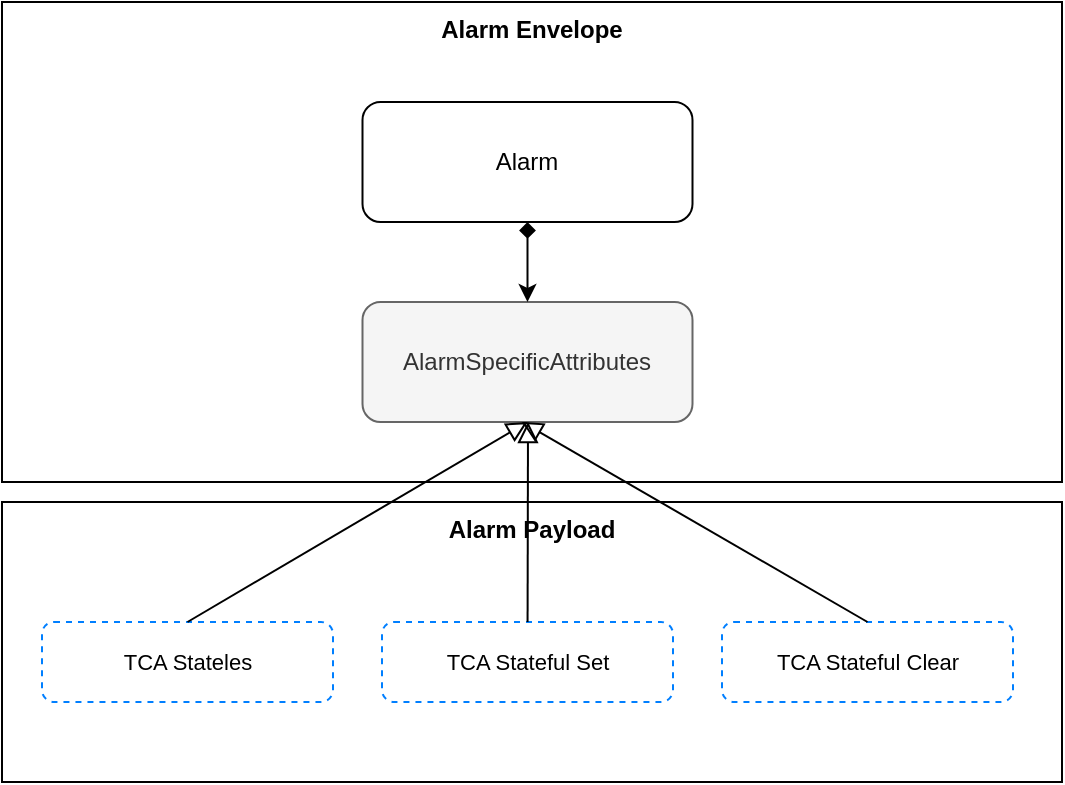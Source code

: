 <mxfile version="22.1.21" type="device">
  <diagram id="xbJyrwv9yIP62h8_PHgp" name="Page-1">
    <mxGraphModel dx="1434" dy="844" grid="1" gridSize="10" guides="1" tooltips="1" connect="1" arrows="1" fold="1" page="1" pageScale="1" pageWidth="1169" pageHeight="827" math="0" shadow="0">
      <root>
        <mxCell id="0" />
        <mxCell id="1" parent="0" />
        <mxCell id="ltWMZJDPjPNoV4Ph2O7P-1" value="&lt;b&gt;Alarm Envelope&lt;/b&gt;" style="rounded=0;whiteSpace=wrap;html=1;verticalAlign=top;" parent="1" vertex="1">
          <mxGeometry x="70" y="20" width="530" height="240" as="geometry" />
        </mxCell>
        <mxCell id="ltWMZJDPjPNoV4Ph2O7P-2" value="Alarm" style="rounded=1;whiteSpace=wrap;html=1;" parent="1" vertex="1">
          <mxGeometry x="250.25" y="70" width="165" height="60" as="geometry" />
        </mxCell>
        <mxCell id="ltWMZJDPjPNoV4Ph2O7P-4" value="AlarmSpecificAttributes" style="rounded=1;html=1;whiteSpace=wrap;fillColor=#f5f5f5;strokeColor=#666666;fontColor=#333333;" parent="1" vertex="1">
          <mxGeometry x="250.25" y="170" width="165" height="60" as="geometry" />
        </mxCell>
        <mxCell id="ltWMZJDPjPNoV4Ph2O7P-5" value="" style="endArrow=classic;html=1;startArrow=diamond;startFill=1;exitX=0.5;exitY=1;exitDx=0;exitDy=0;entryX=0.5;entryY=0;entryDx=0;entryDy=0;" parent="1" source="ltWMZJDPjPNoV4Ph2O7P-2" target="ltWMZJDPjPNoV4Ph2O7P-4" edge="1">
          <mxGeometry width="50" height="50" relative="1" as="geometry">
            <mxPoint x="230" y="310" as="sourcePoint" />
            <mxPoint x="280" y="260" as="targetPoint" />
          </mxGeometry>
        </mxCell>
        <mxCell id="ltWMZJDPjPNoV4Ph2O7P-9" value="&lt;b&gt;Alarm Payload&lt;/b&gt;" style="rounded=0;whiteSpace=wrap;html=1;verticalAlign=top;" parent="1" vertex="1">
          <mxGeometry x="70" y="270" width="530" height="140" as="geometry" />
        </mxCell>
        <mxCell id="ltWMZJDPjPNoV4Ph2O7P-13" value="TCA Stateles" style="rounded=1;whiteSpace=wrap;html=1;dashed=1;strokeColor=#007FFF;fontSize=11;" parent="1" vertex="1">
          <mxGeometry x="90" y="330" width="145.5" height="40" as="geometry" />
        </mxCell>
        <mxCell id="ltWMZJDPjPNoV4Ph2O7P-25" value="" style="endArrow=block;html=1;fontSize=11;endFill=0;exitX=0.5;exitY=0;exitDx=0;exitDy=0;entryX=0.5;entryY=1;entryDx=0;entryDy=0;endSize=8;" parent="1" source="ltWMZJDPjPNoV4Ph2O7P-13" target="ltWMZJDPjPNoV4Ph2O7P-4" edge="1">
          <mxGeometry width="50" height="50" relative="1" as="geometry">
            <mxPoint x="70" y="530" as="sourcePoint" />
            <mxPoint x="120" y="480" as="targetPoint" />
          </mxGeometry>
        </mxCell>
        <mxCell id="pdeO6exJO5Pcnp_OLP6e-1" value="TCA Stateful Clear" style="rounded=1;whiteSpace=wrap;html=1;dashed=1;strokeColor=#007FFF;fontSize=11;" vertex="1" parent="1">
          <mxGeometry x="430" y="330" width="145.5" height="40" as="geometry" />
        </mxCell>
        <mxCell id="pdeO6exJO5Pcnp_OLP6e-2" value="TCA Stateful Set" style="rounded=1;whiteSpace=wrap;html=1;dashed=1;strokeColor=#007FFF;fontSize=11;" vertex="1" parent="1">
          <mxGeometry x="260" y="330" width="145.5" height="40" as="geometry" />
        </mxCell>
        <mxCell id="pdeO6exJO5Pcnp_OLP6e-3" value="" style="endArrow=block;html=1;fontSize=11;endFill=0;endSize=8;" edge="1" parent="1" source="pdeO6exJO5Pcnp_OLP6e-2">
          <mxGeometry width="50" height="50" relative="1" as="geometry">
            <mxPoint x="173" y="340" as="sourcePoint" />
            <mxPoint x="333" y="230" as="targetPoint" />
          </mxGeometry>
        </mxCell>
        <mxCell id="pdeO6exJO5Pcnp_OLP6e-4" value="" style="endArrow=block;html=1;fontSize=11;endFill=0;exitX=0.5;exitY=0;exitDx=0;exitDy=0;endSize=8;" edge="1" parent="1" source="pdeO6exJO5Pcnp_OLP6e-1">
          <mxGeometry width="50" height="50" relative="1" as="geometry">
            <mxPoint x="183" y="350" as="sourcePoint" />
            <mxPoint x="330" y="230" as="targetPoint" />
          </mxGeometry>
        </mxCell>
      </root>
    </mxGraphModel>
  </diagram>
</mxfile>
